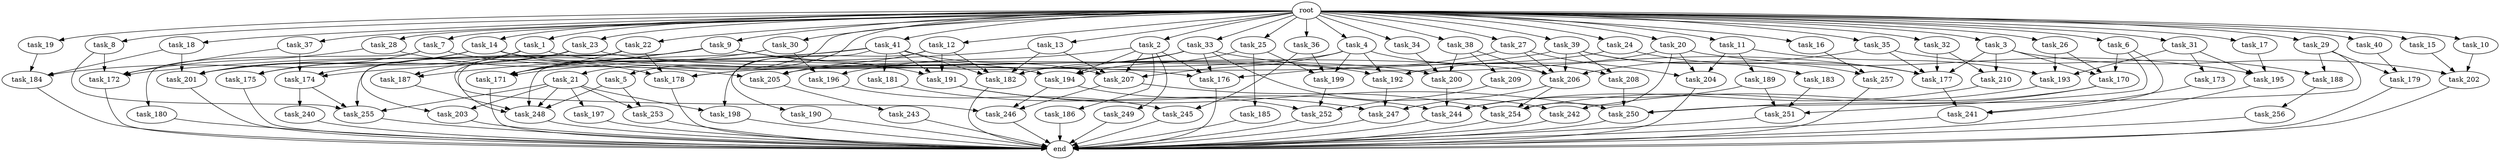 digraph G {
  root [size="0.000000"];
  task_1 [size="10.240000"];
  task_2 [size="10.240000"];
  task_3 [size="10.240000"];
  task_4 [size="10.240000"];
  task_5 [size="10.240000"];
  task_6 [size="10.240000"];
  task_7 [size="10.240000"];
  task_8 [size="10.240000"];
  task_9 [size="10.240000"];
  task_10 [size="10.240000"];
  task_11 [size="10.240000"];
  task_12 [size="10.240000"];
  task_13 [size="10.240000"];
  task_14 [size="10.240000"];
  task_15 [size="10.240000"];
  task_16 [size="10.240000"];
  task_17 [size="10.240000"];
  task_18 [size="10.240000"];
  task_19 [size="10.240000"];
  task_20 [size="10.240000"];
  task_21 [size="10.240000"];
  task_22 [size="10.240000"];
  task_23 [size="10.240000"];
  task_24 [size="10.240000"];
  task_25 [size="10.240000"];
  task_26 [size="10.240000"];
  task_27 [size="10.240000"];
  task_28 [size="10.240000"];
  task_29 [size="10.240000"];
  task_30 [size="10.240000"];
  task_31 [size="10.240000"];
  task_32 [size="10.240000"];
  task_33 [size="10.240000"];
  task_34 [size="10.240000"];
  task_35 [size="10.240000"];
  task_36 [size="10.240000"];
  task_37 [size="10.240000"];
  task_38 [size="10.240000"];
  task_39 [size="10.240000"];
  task_40 [size="10.240000"];
  task_41 [size="10.240000"];
  task_170 [size="7645041786.880000"];
  task_171 [size="24481313587.200001"];
  task_172 [size="19069654794.240002"];
  task_173 [size="343597383.680000"];
  task_174 [size="13829794693.120001"];
  task_175 [size="11166914969.600000"];
  task_176 [size="18554258718.720001"];
  task_177 [size="28260884807.680000"];
  task_178 [size="29978871726.080002"];
  task_179 [size="2147483648.000000"];
  task_180 [size="1374389534.720000"];
  task_181 [size="8589934592.000000"];
  task_182 [size="25769803776.000000"];
  task_183 [size="3092376453.120000"];
  task_184 [size="21388937134.080002"];
  task_185 [size="8589934592.000000"];
  task_186 [size="5497558138.880000"];
  task_187 [size="5583457484.800000"];
  task_188 [size="2748779069.440000"];
  task_189 [size="773094113.280000"];
  task_190 [size="8589934592.000000"];
  task_191 [size="15891378995.200001"];
  task_192 [size="18554258718.720001"];
  task_193 [size="1460288880.640000"];
  task_194 [size="18296560680.959999"];
  task_195 [size="12025908428.800001"];
  task_196 [size="8589934592.000000"];
  task_197 [size="4209067950.080000"];
  task_198 [size="7301444403.200000"];
  task_199 [size="17523466567.680000"];
  task_200 [size="11424613007.360001"];
  task_201 [size="14431090114.559999"];
  task_202 [size="11510512353.280001"];
  task_203 [size="12799002542.080000"];
  task_204 [size="12455405158.400000"];
  task_205 [size="18640158064.639999"];
  task_206 [size="13142599925.760000"];
  task_207 [size="28174985461.760002"];
  task_208 [size="11682311045.120001"];
  task_209 [size="1374389534.720000"];
  task_210 [size="9706626088.960001"];
  task_240 [size="4209067950.080000"];
  task_241 [size="4209067950.080000"];
  task_242 [size="9964324126.719999"];
  task_243 [size="4209067950.080000"];
  task_244 [size="21732534517.760002"];
  task_245 [size="5841155522.560000"];
  task_246 [size="15891378995.200001"];
  task_247 [size="4810363371.520000"];
  task_248 [size="23192823398.400002"];
  task_249 [size="5497558138.880000"];
  task_250 [size="5239860101.120000"];
  task_251 [size="11682311045.120001"];
  task_252 [size="9706626088.960001"];
  task_253 [size="8418135900.160000"];
  task_254 [size="13400297963.520000"];
  task_255 [size="14774687498.240000"];
  task_256 [size="6957847019.520000"];
  task_257 [size="10050223472.639999"];
  end [size="0.000000"];

  root -> task_1 [size="1.000000"];
  root -> task_2 [size="1.000000"];
  root -> task_3 [size="1.000000"];
  root -> task_4 [size="1.000000"];
  root -> task_5 [size="1.000000"];
  root -> task_6 [size="1.000000"];
  root -> task_7 [size="1.000000"];
  root -> task_8 [size="1.000000"];
  root -> task_9 [size="1.000000"];
  root -> task_10 [size="1.000000"];
  root -> task_11 [size="1.000000"];
  root -> task_12 [size="1.000000"];
  root -> task_13 [size="1.000000"];
  root -> task_14 [size="1.000000"];
  root -> task_15 [size="1.000000"];
  root -> task_16 [size="1.000000"];
  root -> task_17 [size="1.000000"];
  root -> task_18 [size="1.000000"];
  root -> task_19 [size="1.000000"];
  root -> task_20 [size="1.000000"];
  root -> task_21 [size="1.000000"];
  root -> task_22 [size="1.000000"];
  root -> task_23 [size="1.000000"];
  root -> task_24 [size="1.000000"];
  root -> task_25 [size="1.000000"];
  root -> task_26 [size="1.000000"];
  root -> task_27 [size="1.000000"];
  root -> task_28 [size="1.000000"];
  root -> task_29 [size="1.000000"];
  root -> task_30 [size="1.000000"];
  root -> task_31 [size="1.000000"];
  root -> task_32 [size="1.000000"];
  root -> task_33 [size="1.000000"];
  root -> task_34 [size="1.000000"];
  root -> task_35 [size="1.000000"];
  root -> task_36 [size="1.000000"];
  root -> task_37 [size="1.000000"];
  root -> task_38 [size="1.000000"];
  root -> task_39 [size="1.000000"];
  root -> task_40 [size="1.000000"];
  root -> task_41 [size="1.000000"];
  task_1 -> task_187 [size="134217728.000000"];
  task_1 -> task_192 [size="134217728.000000"];
  task_1 -> task_201 [size="134217728.000000"];
  task_2 -> task_176 [size="536870912.000000"];
  task_2 -> task_186 [size="536870912.000000"];
  task_2 -> task_194 [size="536870912.000000"];
  task_2 -> task_196 [size="536870912.000000"];
  task_2 -> task_207 [size="536870912.000000"];
  task_2 -> task_249 [size="536870912.000000"];
  task_3 -> task_170 [size="411041792.000000"];
  task_3 -> task_177 [size="411041792.000000"];
  task_3 -> task_202 [size="411041792.000000"];
  task_3 -> task_210 [size="411041792.000000"];
  task_4 -> task_178 [size="838860800.000000"];
  task_4 -> task_192 [size="838860800.000000"];
  task_4 -> task_199 [size="838860800.000000"];
  task_4 -> task_207 [size="838860800.000000"];
  task_4 -> task_208 [size="838860800.000000"];
  task_5 -> task_248 [size="411041792.000000"];
  task_5 -> task_253 [size="411041792.000000"];
  task_6 -> task_170 [size="301989888.000000"];
  task_6 -> task_241 [size="301989888.000000"];
  task_6 -> task_251 [size="301989888.000000"];
  task_7 -> task_176 [size="134217728.000000"];
  task_7 -> task_180 [size="134217728.000000"];
  task_7 -> task_201 [size="134217728.000000"];
  task_8 -> task_172 [size="209715200.000000"];
  task_8 -> task_255 [size="209715200.000000"];
  task_9 -> task_171 [size="411041792.000000"];
  task_9 -> task_187 [size="411041792.000000"];
  task_9 -> task_191 [size="411041792.000000"];
  task_9 -> task_194 [size="411041792.000000"];
  task_9 -> task_255 [size="411041792.000000"];
  task_10 -> task_202 [size="33554432.000000"];
  task_11 -> task_189 [size="75497472.000000"];
  task_11 -> task_193 [size="75497472.000000"];
  task_11 -> task_204 [size="75497472.000000"];
  task_12 -> task_182 [size="301989888.000000"];
  task_12 -> task_191 [size="301989888.000000"];
  task_12 -> task_198 [size="301989888.000000"];
  task_12 -> task_205 [size="301989888.000000"];
  task_13 -> task_174 [size="536870912.000000"];
  task_13 -> task_182 [size="536870912.000000"];
  task_13 -> task_207 [size="536870912.000000"];
  task_14 -> task_175 [size="411041792.000000"];
  task_14 -> task_178 [size="411041792.000000"];
  task_14 -> task_184 [size="411041792.000000"];
  task_14 -> task_206 [size="411041792.000000"];
  task_15 -> task_202 [size="679477248.000000"];
  task_16 -> task_257 [size="679477248.000000"];
  task_17 -> task_195 [size="301989888.000000"];
  task_18 -> task_184 [size="838860800.000000"];
  task_18 -> task_201 [size="838860800.000000"];
  task_19 -> task_184 [size="838860800.000000"];
  task_20 -> task_192 [size="838860800.000000"];
  task_20 -> task_195 [size="838860800.000000"];
  task_20 -> task_204 [size="838860800.000000"];
  task_20 -> task_254 [size="838860800.000000"];
  task_21 -> task_197 [size="411041792.000000"];
  task_21 -> task_198 [size="411041792.000000"];
  task_21 -> task_203 [size="411041792.000000"];
  task_21 -> task_248 [size="411041792.000000"];
  task_21 -> task_253 [size="411041792.000000"];
  task_21 -> task_255 [size="411041792.000000"];
  task_22 -> task_171 [size="838860800.000000"];
  task_22 -> task_178 [size="838860800.000000"];
  task_22 -> task_203 [size="838860800.000000"];
  task_22 -> task_248 [size="838860800.000000"];
  task_23 -> task_174 [size="679477248.000000"];
  task_23 -> task_175 [size="679477248.000000"];
  task_23 -> task_200 [size="679477248.000000"];
  task_23 -> task_246 [size="679477248.000000"];
  task_24 -> task_177 [size="838860800.000000"];
  task_24 -> task_205 [size="838860800.000000"];
  task_25 -> task_185 [size="838860800.000000"];
  task_25 -> task_194 [size="838860800.000000"];
  task_25 -> task_199 [size="838860800.000000"];
  task_26 -> task_170 [size="33554432.000000"];
  task_26 -> task_193 [size="33554432.000000"];
  task_27 -> task_176 [size="301989888.000000"];
  task_27 -> task_204 [size="301989888.000000"];
  task_27 -> task_206 [size="301989888.000000"];
  task_28 -> task_172 [size="679477248.000000"];
  task_28 -> task_205 [size="679477248.000000"];
  task_29 -> task_179 [size="134217728.000000"];
  task_29 -> task_188 [size="134217728.000000"];
  task_29 -> task_250 [size="134217728.000000"];
  task_30 -> task_171 [size="301989888.000000"];
  task_30 -> task_196 [size="301989888.000000"];
  task_30 -> task_248 [size="301989888.000000"];
  task_31 -> task_173 [size="33554432.000000"];
  task_31 -> task_193 [size="33554432.000000"];
  task_31 -> task_195 [size="33554432.000000"];
  task_32 -> task_177 [size="536870912.000000"];
  task_32 -> task_210 [size="536870912.000000"];
  task_33 -> task_176 [size="838860800.000000"];
  task_33 -> task_177 [size="838860800.000000"];
  task_33 -> task_178 [size="838860800.000000"];
  task_33 -> task_182 [size="838860800.000000"];
  task_33 -> task_242 [size="838860800.000000"];
  task_34 -> task_200 [size="301989888.000000"];
  task_35 -> task_177 [size="134217728.000000"];
  task_35 -> task_188 [size="134217728.000000"];
  task_35 -> task_206 [size="134217728.000000"];
  task_36 -> task_199 [size="33554432.000000"];
  task_36 -> task_245 [size="33554432.000000"];
  task_37 -> task_172 [size="134217728.000000"];
  task_37 -> task_174 [size="134217728.000000"];
  task_38 -> task_200 [size="134217728.000000"];
  task_38 -> task_206 [size="134217728.000000"];
  task_38 -> task_209 [size="134217728.000000"];
  task_39 -> task_183 [size="301989888.000000"];
  task_39 -> task_201 [size="301989888.000000"];
  task_39 -> task_206 [size="301989888.000000"];
  task_39 -> task_208 [size="301989888.000000"];
  task_39 -> task_257 [size="301989888.000000"];
  task_40 -> task_179 [size="75497472.000000"];
  task_41 -> task_171 [size="838860800.000000"];
  task_41 -> task_172 [size="838860800.000000"];
  task_41 -> task_181 [size="838860800.000000"];
  task_41 -> task_182 [size="838860800.000000"];
  task_41 -> task_190 [size="838860800.000000"];
  task_41 -> task_191 [size="838860800.000000"];
  task_41 -> task_207 [size="838860800.000000"];
  task_170 -> task_242 [size="134217728.000000"];
  task_170 -> task_250 [size="134217728.000000"];
  task_171 -> end [size="1.000000"];
  task_172 -> end [size="1.000000"];
  task_173 -> task_241 [size="33554432.000000"];
  task_174 -> task_240 [size="411041792.000000"];
  task_174 -> task_255 [size="411041792.000000"];
  task_175 -> end [size="1.000000"];
  task_176 -> end [size="1.000000"];
  task_177 -> task_241 [size="75497472.000000"];
  task_178 -> end [size="1.000000"];
  task_179 -> end [size="1.000000"];
  task_180 -> end [size="1.000000"];
  task_181 -> task_247 [size="33554432.000000"];
  task_182 -> end [size="1.000000"];
  task_183 -> task_251 [size="301989888.000000"];
  task_184 -> end [size="1.000000"];
  task_185 -> end [size="1.000000"];
  task_186 -> end [size="1.000000"];
  task_187 -> task_248 [size="301989888.000000"];
  task_188 -> task_256 [size="679477248.000000"];
  task_189 -> task_244 [size="536870912.000000"];
  task_189 -> task_251 [size="536870912.000000"];
  task_190 -> end [size="1.000000"];
  task_191 -> task_244 [size="209715200.000000"];
  task_191 -> task_250 [size="209715200.000000"];
  task_192 -> task_247 [size="134217728.000000"];
  task_193 -> task_254 [size="134217728.000000"];
  task_194 -> task_246 [size="838860800.000000"];
  task_194 -> task_252 [size="838860800.000000"];
  task_195 -> end [size="1.000000"];
  task_196 -> task_245 [size="536870912.000000"];
  task_197 -> end [size="1.000000"];
  task_198 -> end [size="1.000000"];
  task_199 -> task_252 [size="33554432.000000"];
  task_200 -> task_244 [size="838860800.000000"];
  task_201 -> end [size="1.000000"];
  task_202 -> end [size="1.000000"];
  task_203 -> end [size="1.000000"];
  task_204 -> end [size="1.000000"];
  task_205 -> task_243 [size="411041792.000000"];
  task_206 -> task_247 [size="301989888.000000"];
  task_206 -> task_254 [size="301989888.000000"];
  task_207 -> task_246 [size="33554432.000000"];
  task_207 -> task_254 [size="33554432.000000"];
  task_208 -> task_250 [size="33554432.000000"];
  task_209 -> task_252 [size="75497472.000000"];
  task_210 -> task_244 [size="536870912.000000"];
  task_240 -> end [size="1.000000"];
  task_241 -> end [size="1.000000"];
  task_242 -> end [size="1.000000"];
  task_243 -> end [size="1.000000"];
  task_244 -> end [size="1.000000"];
  task_245 -> end [size="1.000000"];
  task_246 -> end [size="1.000000"];
  task_247 -> end [size="1.000000"];
  task_248 -> end [size="1.000000"];
  task_249 -> end [size="1.000000"];
  task_250 -> end [size="1.000000"];
  task_251 -> end [size="1.000000"];
  task_252 -> end [size="1.000000"];
  task_253 -> end [size="1.000000"];
  task_254 -> end [size="1.000000"];
  task_255 -> end [size="1.000000"];
  task_256 -> end [size="1.000000"];
  task_257 -> end [size="1.000000"];
}

